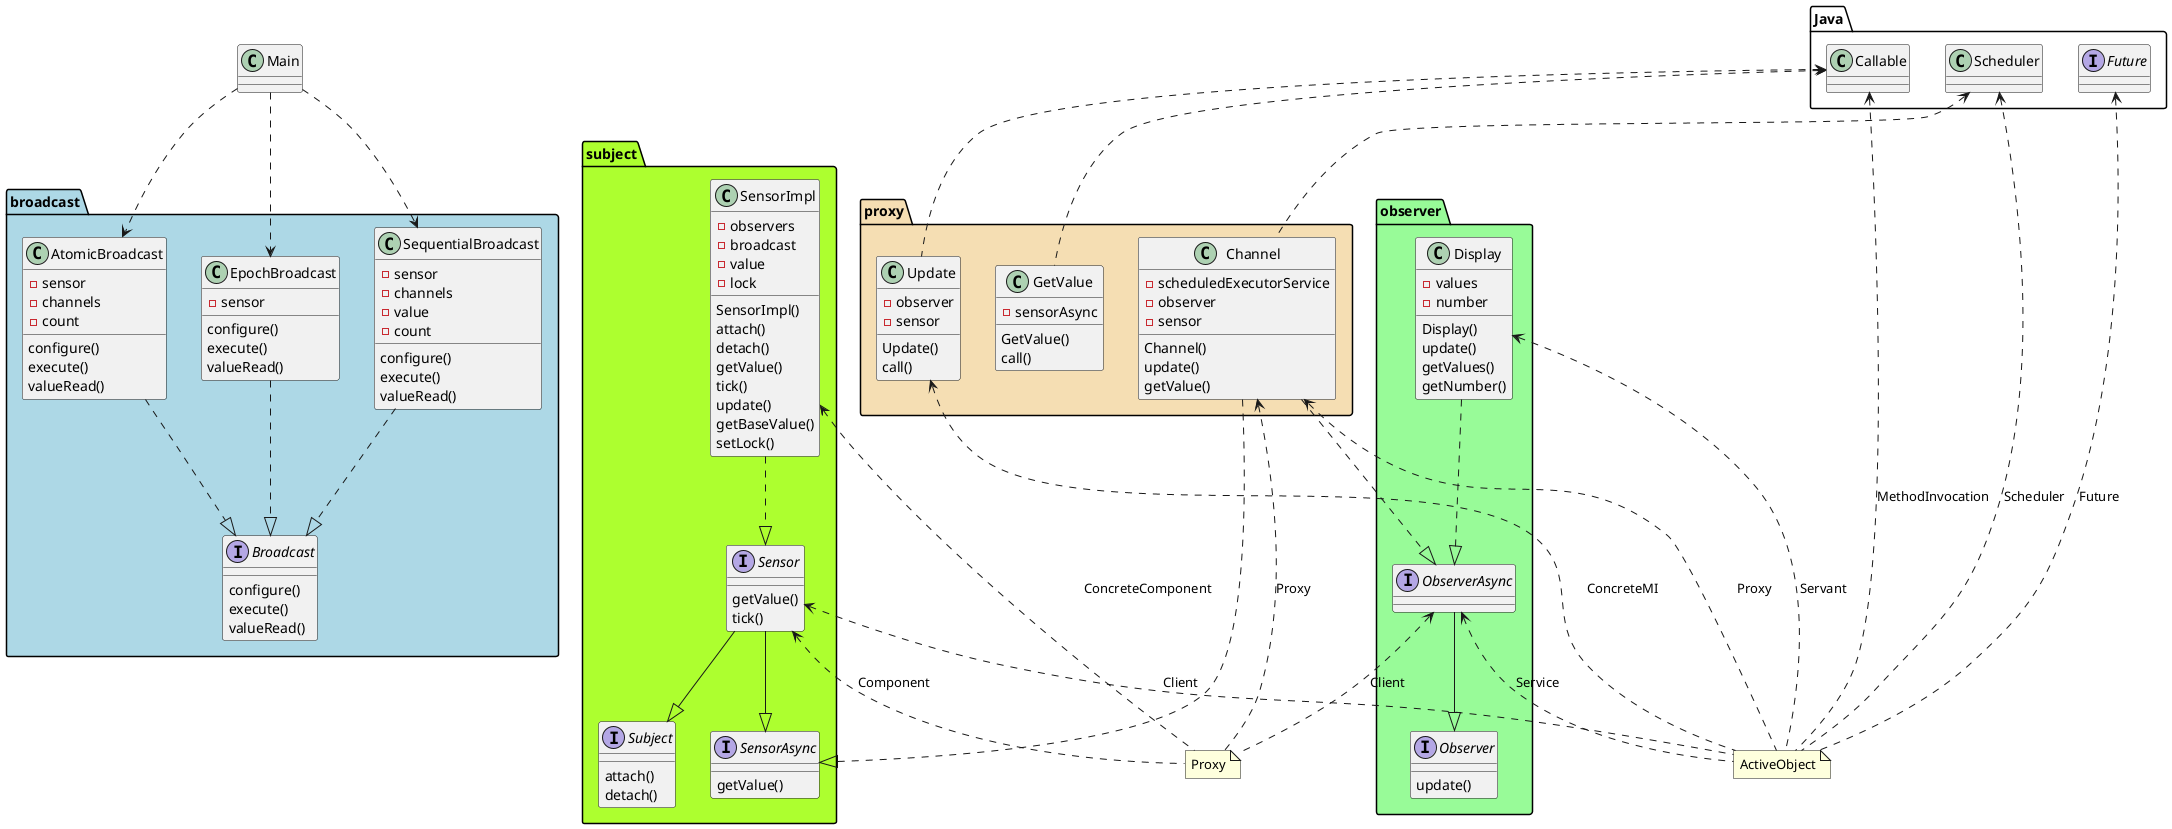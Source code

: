 @startuml

package broadcast #lightblue {
  class AtomicBroadcast {
      - sensor
      - channels
      - count
      configure()
      execute()
      valueRead()
  }
  interface Broadcast {
      configure()
      execute()
      valueRead()
  }
  class EpochBroadcast {
      - sensor
      configure()
      execute()
      valueRead()
  }
  class SequentialBroadcast {
      - sensor
      - channels
      - value
      - count
      configure()
      execute()
      valueRead()
  }
}

package observer #PaleGreen {
  class Display {
  Display()
  update()
  getValues()
  getNumber()
  - values
  - number
  }
  interface Observer {
  update()
  }
  interface ObserverAsync {
  }
}

package proxy #Wheat {
  class Channel {
  Channel()
  update()
  getValue()
  - scheduledExecutorService
  - observer
  - sensor
  }
  class GetValue {
  GetValue()
  call()
  - sensorAsync
  }
  class Update {
  Update()
  call()
  - observer
  - sensor
  }
}

package subject #GreenYellow {
  interface Sensor {
    getValue()
    tick()
  }
  interface SensorAsync {
  getValue()
  }
  class SensorImpl {
  SensorImpl()
  attach()
  detach()
  getValue()
  tick()
  update()
  getBaseValue()
  setLock()
  - observers
  - broadcast
  - value
  - lock
  }
  interface Subject {
  attach()
  detach()
  }
}

package Java {
  interface Future {
  }
  class Scheduler {
  }
  class Callable {
  }
}
class Main {
}

Sensor --|> Subject
Sensor --|> SensorAsync
ObserverAsync --|> Observer
Display ..|> ObserverAsync

Channel ..|> ObserverAsync
Channel ..|> SensorAsync

SensorImpl ..|> Sensor

AtomicBroadcast ..|> Broadcast
EpochBroadcast ..|> Broadcast
SequentialBroadcast ..|> Broadcast

Main ..> AtomicBroadcast
Main ..> EpochBroadcast
Main ..> SequentialBroadcast

Scheduler <.. Channel
Callable <.. GetValue
Callable <.. Update

note "ActiveObject" as N1
Future <.. N1 : Future
Callable <.. N1 : MethodInvocation
Update <.. N1 : ConcreteMI
Scheduler <.. N1 : Scheduler
Channel <.. N1 : Proxy
Display <.. N1 : Servant
ObserverAsync <.. N1 : Service
Sensor <.. N1 : Client

note "Proxy" as N2
Channel <.. N2 : Proxy
ObserverAsync <.. N2 : Client
SensorImpl <.. N2 : ConcreteComponent
Sensor <.. N2 : Component

@enduml
